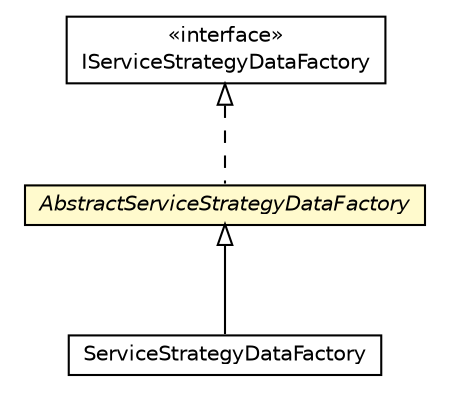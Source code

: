 #!/usr/local/bin/dot
#
# Class diagram 
# Generated by UMLGraph version R5_6-24-gf6e263 (http://www.umlgraph.org/)
#

digraph G {
	edge [fontname="Helvetica",fontsize=10,labelfontname="Helvetica",labelfontsize=10];
	node [fontname="Helvetica",fontsize=10,shape=plaintext];
	nodesep=0.25;
	ranksep=0.5;
	// org.universAAL.middleware.service.data.factory.IServiceStrategyDataFactory
	c114653 [label=<<table title="org.universAAL.middleware.service.data.factory.IServiceStrategyDataFactory" border="0" cellborder="1" cellspacing="0" cellpadding="2" port="p" href="./IServiceStrategyDataFactory.html">
		<tr><td><table border="0" cellspacing="0" cellpadding="1">
<tr><td align="center" balign="center"> &#171;interface&#187; </td></tr>
<tr><td align="center" balign="center"> IServiceStrategyDataFactory </td></tr>
		</table></td></tr>
		</table>>, URL="./IServiceStrategyDataFactory.html", fontname="Helvetica", fontcolor="black", fontsize=10.0];
	// org.universAAL.middleware.service.data.factory.AbstractServiceStrategyDataFactory
	c114654 [label=<<table title="org.universAAL.middleware.service.data.factory.AbstractServiceStrategyDataFactory" border="0" cellborder="1" cellspacing="0" cellpadding="2" port="p" bgcolor="lemonChiffon" href="./AbstractServiceStrategyDataFactory.html">
		<tr><td><table border="0" cellspacing="0" cellpadding="1">
<tr><td align="center" balign="center"><font face="Helvetica-Oblique"> AbstractServiceStrategyDataFactory </font></td></tr>
		</table></td></tr>
		</table>>, URL="./AbstractServiceStrategyDataFactory.html", fontname="Helvetica", fontcolor="black", fontsize=10.0];
	// org.universAAL.middleware.service.data.factory.ServiceStrategyDataFactory
	c114655 [label=<<table title="org.universAAL.middleware.service.data.factory.ServiceStrategyDataFactory" border="0" cellborder="1" cellspacing="0" cellpadding="2" port="p" href="./ServiceStrategyDataFactory.html">
		<tr><td><table border="0" cellspacing="0" cellpadding="1">
<tr><td align="center" balign="center"> ServiceStrategyDataFactory </td></tr>
		</table></td></tr>
		</table>>, URL="./ServiceStrategyDataFactory.html", fontname="Helvetica", fontcolor="black", fontsize=10.0];
	//org.universAAL.middleware.service.data.factory.AbstractServiceStrategyDataFactory implements org.universAAL.middleware.service.data.factory.IServiceStrategyDataFactory
	c114653:p -> c114654:p [dir=back,arrowtail=empty,style=dashed];
	//org.universAAL.middleware.service.data.factory.ServiceStrategyDataFactory extends org.universAAL.middleware.service.data.factory.AbstractServiceStrategyDataFactory
	c114654:p -> c114655:p [dir=back,arrowtail=empty];
}

